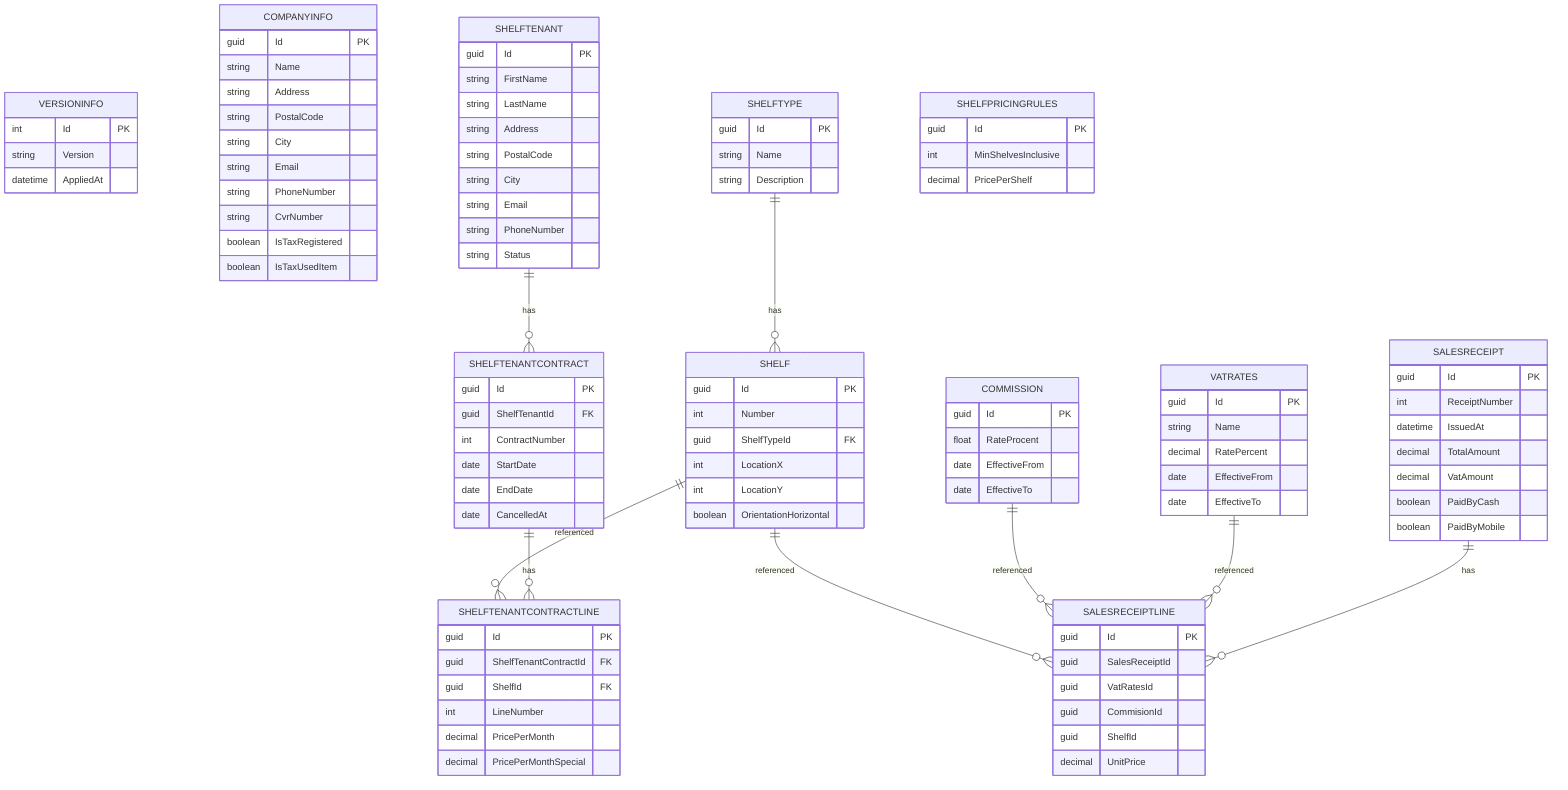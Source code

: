 ﻿erDiagram
    VERSIONINFO {
        int Id PK
        string Version
        datetime AppliedAt
    }

    COMPANYINFO {
        guid Id PK
        string Name
        string Address
        string PostalCode
        string City
        string Email
        string PhoneNumber
        string CvrNumber
        boolean IsTaxRegistered
        boolean IsTaxUsedItem
    }

    VATRATES {
        guid Id PK
        string Name
        decimal RatePercent
        date EffectiveFrom
        date EffectiveTo
    }

    COMMISSION {
        guid Id PK
        float RateProcent
        date EffectiveFrom
        date EffectiveTo
    }

    SHELFTYPE {
        guid Id PK
        string Name
        string Description
    }

    SHELF {
        guid Id PK
        int Number
        guid ShelfTypeId FK
        int LocationX
        int LocationY
        boolean OrientationHorizontal
    }

    SHELFTENANT {
        guid Id PK
        string FirstName
        string LastName
        string Address
        string PostalCode
        string City
        string Email
        string PhoneNumber
        string Status
    }

    SHELFTENANTCONTRACT {
        guid Id PK
        guid ShelfTenantId FK
        int ContractNumber
        date StartDate
        date EndDate
        date CancelledAt
    }

    SHELFTENANTCONTRACTLINE {
        guid Id PK
        guid ShelfTenantContractId FK
        guid ShelfId FK
        int LineNumber
        decimal PricePerMonth
        decimal PricePerMonthSpecial
    }

    SHELFPRICINGRULES {
        guid Id PK
        int MinShelvesInclusive
        decimal PricePerShelf
    }

    SALESRECEIPT {
        guid Id PK
        int ReceiptNumber
        datetime IssuedAt
        decimal TotalAmount
        decimal VatAmount
        boolean PaidByCash
        boolean PaidByMobile
    }

    SALESRECEIPTLINE {
        guid Id PK
        guid SalesReceiptId
        guid VatRatesId
        guid CommisionId
        guid ShelfId
        decimal UnitPrice
    }

    SHELFTYPE ||--o{ SHELF : has
    SHELFTENANT ||--o{ SHELFTENANTCONTRACT : has
    SHELFTENANTCONTRACT ||--o{ SHELFTENANTCONTRACTLINE : has
    SHELF ||--o{ SHELFTENANTCONTRACTLINE : referenced
    SALESRECEIPT ||--o{ SALESRECEIPTLINE : has
    VATRATES ||--o{ SALESRECEIPTLINE : referenced
    COMMISSION ||--o{ SALESRECEIPTLINE : referenced
    SHELF ||--o{ SALESRECEIPTLINE : referenced